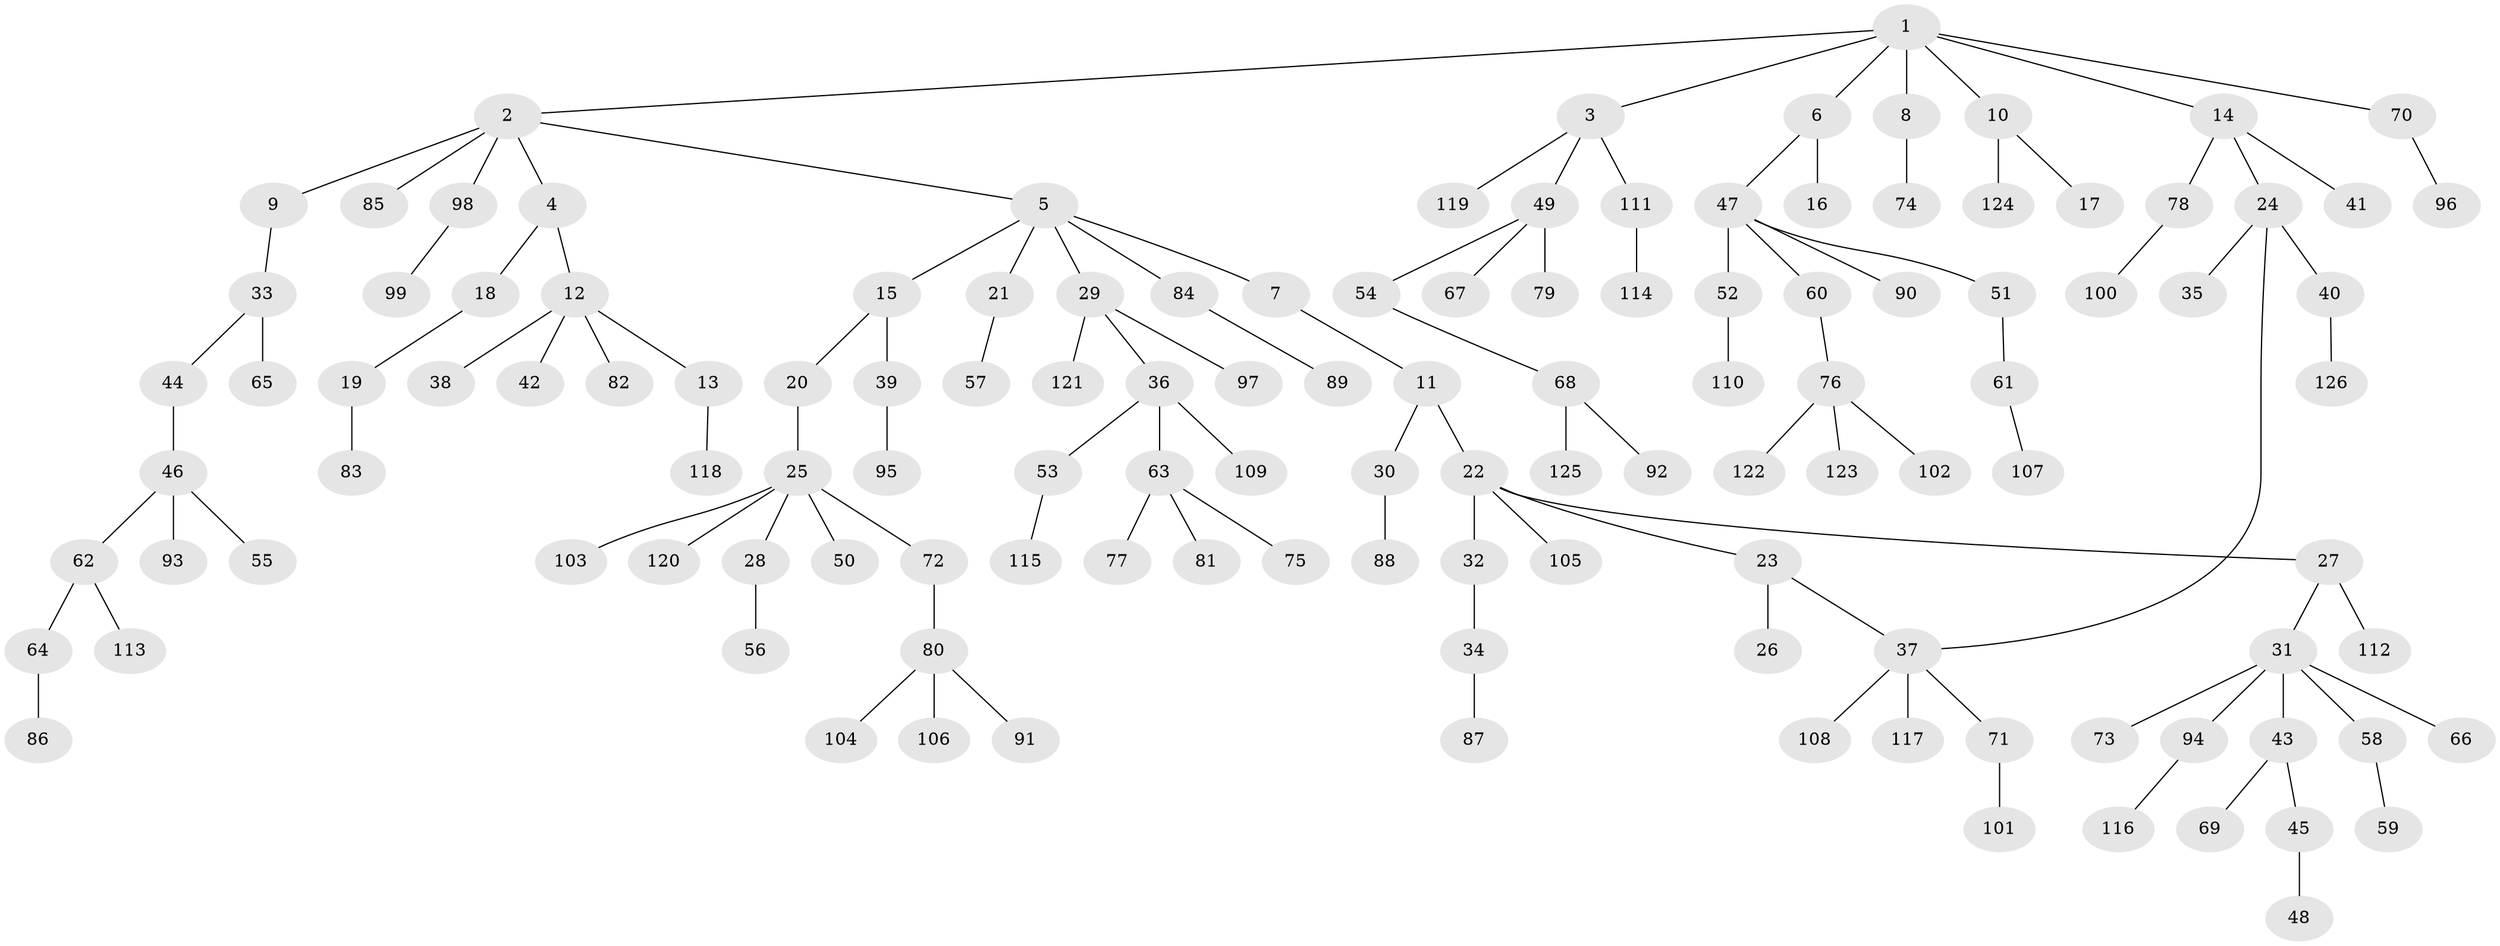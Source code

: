 // coarse degree distribution, {7: 0.022727272727272728, 6: 0.056818181818181816, 3: 0.10227272727272728, 1: 0.6136363636363636, 2: 0.125, 4: 0.06818181818181818, 5: 0.011363636363636364}
// Generated by graph-tools (version 1.1) at 2025/51/02/27/25 19:51:37]
// undirected, 126 vertices, 126 edges
graph export_dot {
graph [start="1"]
  node [color=gray90,style=filled];
  1;
  2;
  3;
  4;
  5;
  6;
  7;
  8;
  9;
  10;
  11;
  12;
  13;
  14;
  15;
  16;
  17;
  18;
  19;
  20;
  21;
  22;
  23;
  24;
  25;
  26;
  27;
  28;
  29;
  30;
  31;
  32;
  33;
  34;
  35;
  36;
  37;
  38;
  39;
  40;
  41;
  42;
  43;
  44;
  45;
  46;
  47;
  48;
  49;
  50;
  51;
  52;
  53;
  54;
  55;
  56;
  57;
  58;
  59;
  60;
  61;
  62;
  63;
  64;
  65;
  66;
  67;
  68;
  69;
  70;
  71;
  72;
  73;
  74;
  75;
  76;
  77;
  78;
  79;
  80;
  81;
  82;
  83;
  84;
  85;
  86;
  87;
  88;
  89;
  90;
  91;
  92;
  93;
  94;
  95;
  96;
  97;
  98;
  99;
  100;
  101;
  102;
  103;
  104;
  105;
  106;
  107;
  108;
  109;
  110;
  111;
  112;
  113;
  114;
  115;
  116;
  117;
  118;
  119;
  120;
  121;
  122;
  123;
  124;
  125;
  126;
  1 -- 2;
  1 -- 3;
  1 -- 6;
  1 -- 8;
  1 -- 10;
  1 -- 14;
  1 -- 70;
  2 -- 4;
  2 -- 5;
  2 -- 9;
  2 -- 85;
  2 -- 98;
  3 -- 49;
  3 -- 111;
  3 -- 119;
  4 -- 12;
  4 -- 18;
  5 -- 7;
  5 -- 15;
  5 -- 21;
  5 -- 29;
  5 -- 84;
  6 -- 16;
  6 -- 47;
  7 -- 11;
  8 -- 74;
  9 -- 33;
  10 -- 17;
  10 -- 124;
  11 -- 22;
  11 -- 30;
  12 -- 13;
  12 -- 38;
  12 -- 42;
  12 -- 82;
  13 -- 118;
  14 -- 24;
  14 -- 41;
  14 -- 78;
  15 -- 20;
  15 -- 39;
  18 -- 19;
  19 -- 83;
  20 -- 25;
  21 -- 57;
  22 -- 23;
  22 -- 27;
  22 -- 32;
  22 -- 105;
  23 -- 26;
  23 -- 37;
  24 -- 35;
  24 -- 40;
  24 -- 37;
  25 -- 28;
  25 -- 50;
  25 -- 72;
  25 -- 103;
  25 -- 120;
  27 -- 31;
  27 -- 112;
  28 -- 56;
  29 -- 36;
  29 -- 97;
  29 -- 121;
  30 -- 88;
  31 -- 43;
  31 -- 58;
  31 -- 66;
  31 -- 73;
  31 -- 94;
  32 -- 34;
  33 -- 44;
  33 -- 65;
  34 -- 87;
  36 -- 53;
  36 -- 63;
  36 -- 109;
  37 -- 71;
  37 -- 108;
  37 -- 117;
  39 -- 95;
  40 -- 126;
  43 -- 45;
  43 -- 69;
  44 -- 46;
  45 -- 48;
  46 -- 55;
  46 -- 62;
  46 -- 93;
  47 -- 51;
  47 -- 52;
  47 -- 60;
  47 -- 90;
  49 -- 54;
  49 -- 67;
  49 -- 79;
  51 -- 61;
  52 -- 110;
  53 -- 115;
  54 -- 68;
  58 -- 59;
  60 -- 76;
  61 -- 107;
  62 -- 64;
  62 -- 113;
  63 -- 75;
  63 -- 77;
  63 -- 81;
  64 -- 86;
  68 -- 92;
  68 -- 125;
  70 -- 96;
  71 -- 101;
  72 -- 80;
  76 -- 102;
  76 -- 122;
  76 -- 123;
  78 -- 100;
  80 -- 91;
  80 -- 104;
  80 -- 106;
  84 -- 89;
  94 -- 116;
  98 -- 99;
  111 -- 114;
}
